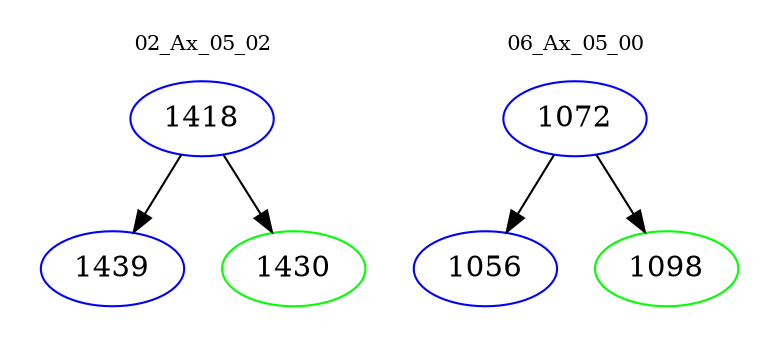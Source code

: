 digraph{
subgraph cluster_0 {
color = white
label = "02_Ax_05_02";
fontsize=10;
T0_1418 [label="1418", color="blue"]
T0_1418 -> T0_1439 [color="black"]
T0_1439 [label="1439", color="blue"]
T0_1418 -> T0_1430 [color="black"]
T0_1430 [label="1430", color="green"]
}
subgraph cluster_1 {
color = white
label = "06_Ax_05_00";
fontsize=10;
T1_1072 [label="1072", color="blue"]
T1_1072 -> T1_1056 [color="black"]
T1_1056 [label="1056", color="blue"]
T1_1072 -> T1_1098 [color="black"]
T1_1098 [label="1098", color="green"]
}
}
